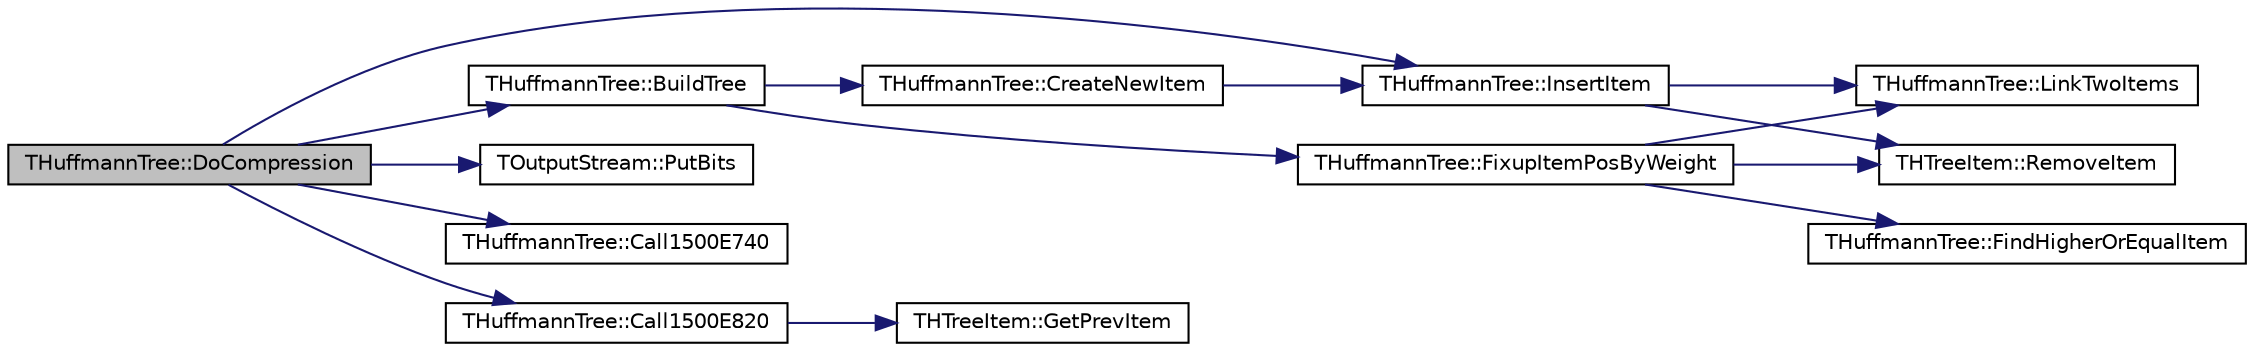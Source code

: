 digraph G
{
  edge [fontname="Helvetica",fontsize="10",labelfontname="Helvetica",labelfontsize="10"];
  node [fontname="Helvetica",fontsize="10",shape=record];
  rankdir="LR";
  Node1 [label="THuffmannTree::DoCompression",height=0.2,width=0.4,color="black", fillcolor="grey75", style="filled" fontcolor="black"];
  Node1 -> Node2 [color="midnightblue",fontsize="10",style="solid",fontname="Helvetica"];
  Node2 [label="THuffmannTree::BuildTree",height=0.2,width=0.4,color="black", fillcolor="white", style="filled",URL="$class_t_huffmann_tree.html#a353d6143d3b08755c6b22936540298d5"];
  Node2 -> Node3 [color="midnightblue",fontsize="10",style="solid",fontname="Helvetica"];
  Node3 [label="THuffmannTree::CreateNewItem",height=0.2,width=0.4,color="black", fillcolor="white", style="filled",URL="$class_t_huffmann_tree.html#a90a46fd9ecc3cd85cf8a6a64042b9d8a"];
  Node3 -> Node4 [color="midnightblue",fontsize="10",style="solid",fontname="Helvetica"];
  Node4 [label="THuffmannTree::InsertItem",height=0.2,width=0.4,color="black", fillcolor="white", style="filled",URL="$class_t_huffmann_tree.html#a3194a608aa7d3381ce3b157d9d328261"];
  Node4 -> Node5 [color="midnightblue",fontsize="10",style="solid",fontname="Helvetica"];
  Node5 [label="THTreeItem::RemoveItem",height=0.2,width=0.4,color="black", fillcolor="white", style="filled",URL="$struct_t_h_tree_item.html#a0fde258496612e0525b63c44fa2c783d"];
  Node4 -> Node6 [color="midnightblue",fontsize="10",style="solid",fontname="Helvetica"];
  Node6 [label="THuffmannTree::LinkTwoItems",height=0.2,width=0.4,color="black", fillcolor="white", style="filled",URL="$class_t_huffmann_tree.html#ae88f3c29824b69051cda8f3f449d18a6"];
  Node2 -> Node7 [color="midnightblue",fontsize="10",style="solid",fontname="Helvetica"];
  Node7 [label="THuffmannTree::FixupItemPosByWeight",height=0.2,width=0.4,color="black", fillcolor="white", style="filled",URL="$class_t_huffmann_tree.html#ac837ce58c1c6fa305bc94a5fad4a4a10"];
  Node7 -> Node8 [color="midnightblue",fontsize="10",style="solid",fontname="Helvetica"];
  Node8 [label="THuffmannTree::FindHigherOrEqualItem",height=0.2,width=0.4,color="black", fillcolor="white", style="filled",URL="$class_t_huffmann_tree.html#a2f4f4169017174bdb5003d888addc0d3"];
  Node7 -> Node5 [color="midnightblue",fontsize="10",style="solid",fontname="Helvetica"];
  Node7 -> Node6 [color="midnightblue",fontsize="10",style="solid",fontname="Helvetica"];
  Node1 -> Node9 [color="midnightblue",fontsize="10",style="solid",fontname="Helvetica"];
  Node9 [label="TOutputStream::PutBits",height=0.2,width=0.4,color="black", fillcolor="white", style="filled",URL="$class_t_output_stream.html#a60efe31d3fd395d10dba91a492537bcc"];
  Node1 -> Node10 [color="midnightblue",fontsize="10",style="solid",fontname="Helvetica"];
  Node10 [label="THuffmannTree::Call1500E740",height=0.2,width=0.4,color="black", fillcolor="white", style="filled",URL="$class_t_huffmann_tree.html#a388775d614b49f71a6ebd5f0b660775d"];
  Node1 -> Node11 [color="midnightblue",fontsize="10",style="solid",fontname="Helvetica"];
  Node11 [label="THuffmannTree::Call1500E820",height=0.2,width=0.4,color="black", fillcolor="white", style="filled",URL="$class_t_huffmann_tree.html#a7ad4b50bbe3ee1b2a473f6b475e470f0"];
  Node11 -> Node12 [color="midnightblue",fontsize="10",style="solid",fontname="Helvetica"];
  Node12 [label="THTreeItem::GetPrevItem",height=0.2,width=0.4,color="black", fillcolor="white", style="filled",URL="$struct_t_h_tree_item.html#afbba3aea303f1e51dfcd6ca4912a5793"];
  Node1 -> Node4 [color="midnightblue",fontsize="10",style="solid",fontname="Helvetica"];
}
